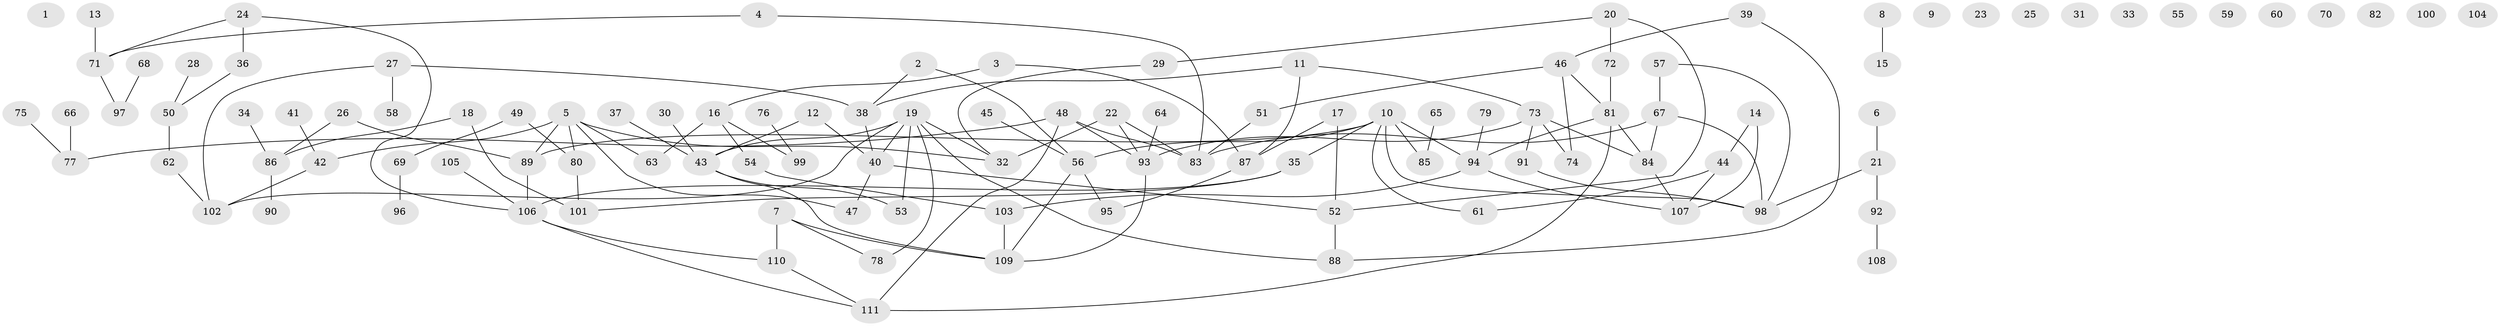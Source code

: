 // coarse degree distribution, {0: 0.16883116883116883, 2: 0.2597402597402597, 1: 0.2077922077922078, 5: 0.09090909090909091, 4: 0.14285714285714285, 3: 0.09090909090909091, 7: 0.012987012987012988, 9: 0.012987012987012988, 10: 0.012987012987012988}
// Generated by graph-tools (version 1.1) at 2025/43/03/04/25 21:43:23]
// undirected, 111 vertices, 135 edges
graph export_dot {
graph [start="1"]
  node [color=gray90,style=filled];
  1;
  2;
  3;
  4;
  5;
  6;
  7;
  8;
  9;
  10;
  11;
  12;
  13;
  14;
  15;
  16;
  17;
  18;
  19;
  20;
  21;
  22;
  23;
  24;
  25;
  26;
  27;
  28;
  29;
  30;
  31;
  32;
  33;
  34;
  35;
  36;
  37;
  38;
  39;
  40;
  41;
  42;
  43;
  44;
  45;
  46;
  47;
  48;
  49;
  50;
  51;
  52;
  53;
  54;
  55;
  56;
  57;
  58;
  59;
  60;
  61;
  62;
  63;
  64;
  65;
  66;
  67;
  68;
  69;
  70;
  71;
  72;
  73;
  74;
  75;
  76;
  77;
  78;
  79;
  80;
  81;
  82;
  83;
  84;
  85;
  86;
  87;
  88;
  89;
  90;
  91;
  92;
  93;
  94;
  95;
  96;
  97;
  98;
  99;
  100;
  101;
  102;
  103;
  104;
  105;
  106;
  107;
  108;
  109;
  110;
  111;
  2 -- 38;
  2 -- 56;
  3 -- 16;
  3 -- 87;
  4 -- 71;
  4 -- 83;
  5 -- 32;
  5 -- 42;
  5 -- 47;
  5 -- 63;
  5 -- 80;
  5 -- 89;
  6 -- 21;
  7 -- 78;
  7 -- 109;
  7 -- 110;
  8 -- 15;
  10 -- 35;
  10 -- 56;
  10 -- 61;
  10 -- 85;
  10 -- 89;
  10 -- 94;
  10 -- 98;
  11 -- 38;
  11 -- 73;
  11 -- 87;
  12 -- 40;
  12 -- 43;
  13 -- 71;
  14 -- 44;
  14 -- 107;
  16 -- 54;
  16 -- 63;
  16 -- 99;
  17 -- 52;
  17 -- 87;
  18 -- 86;
  18 -- 101;
  19 -- 32;
  19 -- 40;
  19 -- 43;
  19 -- 53;
  19 -- 78;
  19 -- 88;
  19 -- 102;
  20 -- 29;
  20 -- 52;
  20 -- 72;
  21 -- 92;
  21 -- 98;
  22 -- 32;
  22 -- 83;
  22 -- 93;
  24 -- 36;
  24 -- 71;
  24 -- 106;
  26 -- 86;
  26 -- 89;
  27 -- 38;
  27 -- 58;
  27 -- 102;
  28 -- 50;
  29 -- 32;
  30 -- 43;
  34 -- 86;
  35 -- 101;
  35 -- 106;
  36 -- 50;
  37 -- 43;
  38 -- 40;
  39 -- 46;
  39 -- 88;
  40 -- 47;
  40 -- 52;
  41 -- 42;
  42 -- 102;
  43 -- 53;
  43 -- 109;
  44 -- 61;
  44 -- 107;
  45 -- 56;
  46 -- 51;
  46 -- 74;
  46 -- 81;
  48 -- 77;
  48 -- 83;
  48 -- 93;
  48 -- 111;
  49 -- 69;
  49 -- 80;
  50 -- 62;
  51 -- 83;
  52 -- 88;
  54 -- 103;
  56 -- 95;
  56 -- 109;
  57 -- 67;
  57 -- 98;
  62 -- 102;
  64 -- 93;
  65 -- 85;
  66 -- 77;
  67 -- 83;
  67 -- 84;
  67 -- 98;
  68 -- 97;
  69 -- 96;
  71 -- 97;
  72 -- 81;
  73 -- 74;
  73 -- 84;
  73 -- 91;
  73 -- 93;
  75 -- 77;
  76 -- 99;
  79 -- 94;
  80 -- 101;
  81 -- 84;
  81 -- 94;
  81 -- 111;
  84 -- 107;
  86 -- 90;
  87 -- 95;
  89 -- 106;
  91 -- 98;
  92 -- 108;
  93 -- 109;
  94 -- 103;
  94 -- 107;
  103 -- 109;
  105 -- 106;
  106 -- 110;
  106 -- 111;
  110 -- 111;
}
